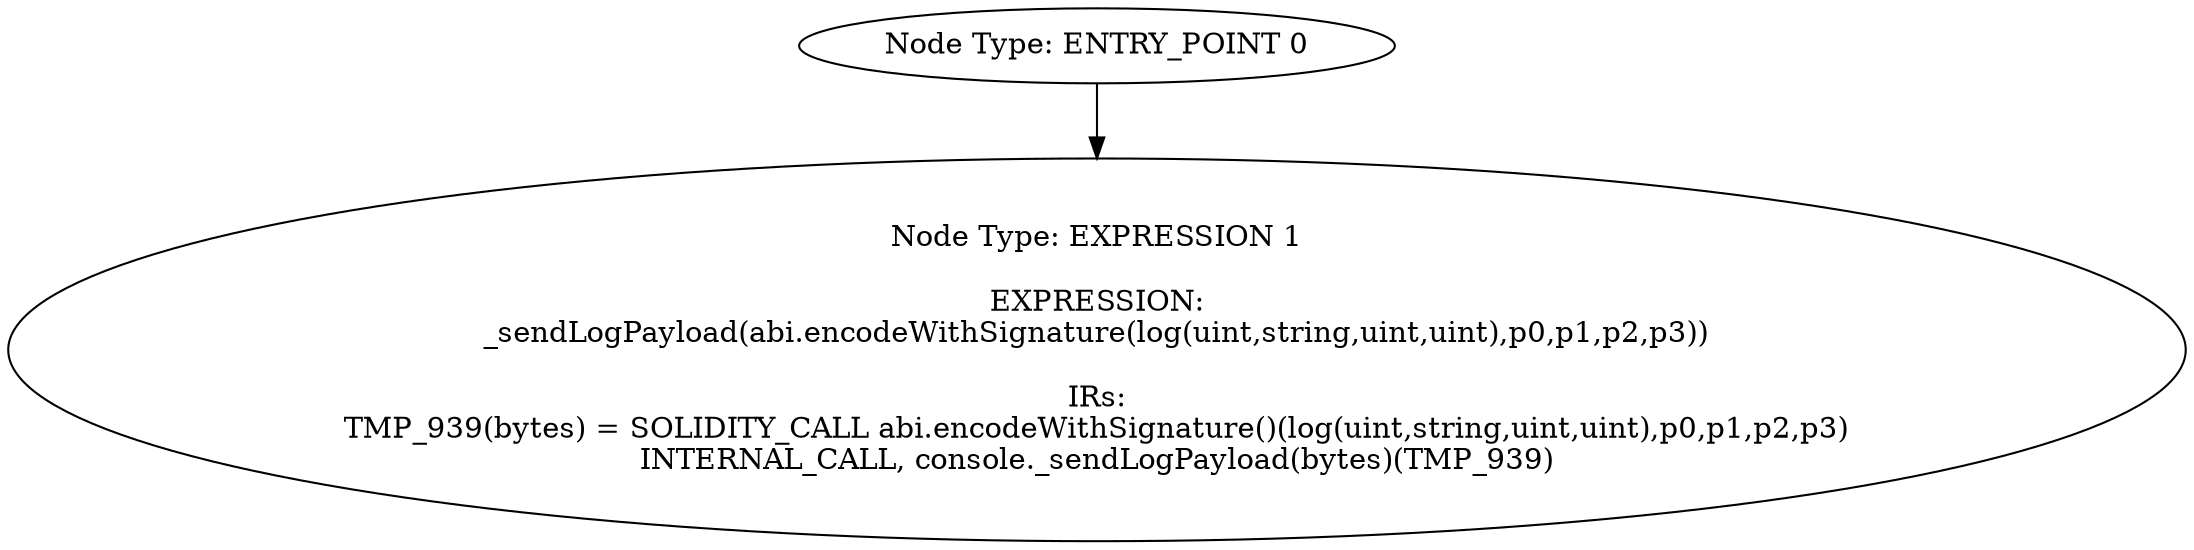 digraph{
0[label="Node Type: ENTRY_POINT 0
"];
0->1;
1[label="Node Type: EXPRESSION 1

EXPRESSION:
_sendLogPayload(abi.encodeWithSignature(log(uint,string,uint,uint),p0,p1,p2,p3))

IRs:
TMP_939(bytes) = SOLIDITY_CALL abi.encodeWithSignature()(log(uint,string,uint,uint),p0,p1,p2,p3)
INTERNAL_CALL, console._sendLogPayload(bytes)(TMP_939)"];
}
